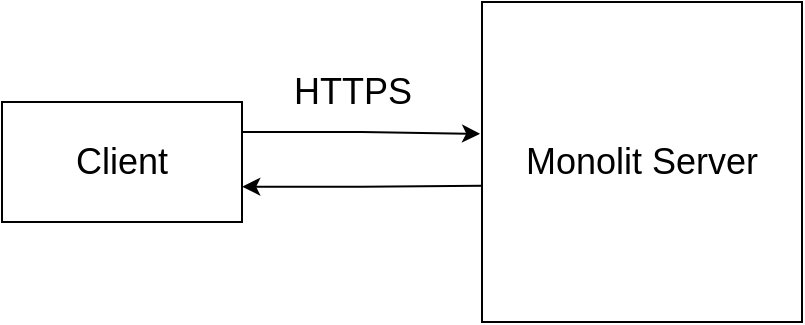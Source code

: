 <mxfile version="16.5.1" type="device"><diagram id="1ISIWWavYU9_nF-ZUhRq" name="Страница 1"><mxGraphModel dx="346" dy="216" grid="1" gridSize="10" guides="1" tooltips="1" connect="1" arrows="1" fold="1" page="1" pageScale="1" pageWidth="827" pageHeight="1169" math="0" shadow="0"><root><mxCell id="0"/><mxCell id="1" parent="0"/><mxCell id="ayT4E0oIEXaQ5nEC2BvR-4" style="edgeStyle=orthogonalEdgeStyle;rounded=0;orthogonalLoop=1;jettySize=auto;html=1;exitX=1.001;exitY=0.706;exitDx=0;exitDy=0;entryX=0.001;entryY=0.574;entryDx=0;entryDy=0;startArrow=classic;startFill=1;endArrow=none;endFill=0;exitPerimeter=0;entryPerimeter=0;" edge="1" parent="1" source="ayT4E0oIEXaQ5nEC2BvR-2" target="ayT4E0oIEXaQ5nEC2BvR-3"><mxGeometry relative="1" as="geometry"/></mxCell><mxCell id="ayT4E0oIEXaQ5nEC2BvR-5" style="edgeStyle=orthogonalEdgeStyle;rounded=0;orthogonalLoop=1;jettySize=auto;html=1;exitX=1;exitY=0.25;exitDx=0;exitDy=0;entryX=-0.006;entryY=0.412;entryDx=0;entryDy=0;entryPerimeter=0;" edge="1" parent="1" source="ayT4E0oIEXaQ5nEC2BvR-2" target="ayT4E0oIEXaQ5nEC2BvR-3"><mxGeometry relative="1" as="geometry"/></mxCell><mxCell id="ayT4E0oIEXaQ5nEC2BvR-2" value="&lt;font style=&quot;font-size: 18px&quot;&gt;Client&lt;/font&gt;" style="rounded=0;whiteSpace=wrap;html=1;" vertex="1" parent="1"><mxGeometry x="160" y="250" width="120" height="60" as="geometry"/></mxCell><mxCell id="ayT4E0oIEXaQ5nEC2BvR-3" value="&lt;font style=&quot;font-size: 18px&quot;&gt;Monolit Server&lt;/font&gt;" style="rounded=0;whiteSpace=wrap;html=1;" vertex="1" parent="1"><mxGeometry x="400" y="200" width="160" height="160" as="geometry"/></mxCell><mxCell id="ayT4E0oIEXaQ5nEC2BvR-6" value="HTTPS" style="text;html=1;align=center;verticalAlign=middle;resizable=0;points=[];autosize=1;strokeColor=none;fillColor=none;fontSize=18;" vertex="1" parent="1"><mxGeometry x="300" y="230" width="70" height="30" as="geometry"/></mxCell></root></mxGraphModel></diagram></mxfile>